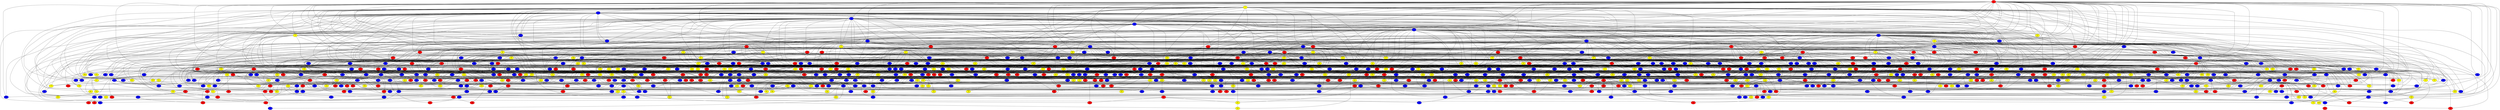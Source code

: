 graph {
0 [style = filled fillcolor = red];
1 [style = filled fillcolor = yellow];
2 [style = filled fillcolor = blue];
3 [style = filled fillcolor = blue];
4 [style = filled fillcolor = blue];
5 [style = filled fillcolor = blue];
6 [style = filled fillcolor = blue];
7 [style = filled fillcolor = blue];
8 [style = filled fillcolor = yellow];
9 [style = filled fillcolor = yellow];
10 [style = filled fillcolor = blue];
11 [style = filled fillcolor = yellow];
12 [style = filled fillcolor = blue];
13 [style = filled fillcolor = red];
14 [style = filled fillcolor = blue];
15 [style = filled fillcolor = red];
16 [style = filled fillcolor = blue];
17 [style = filled fillcolor = red];
18 [style = filled fillcolor = yellow];
19 [style = filled fillcolor = blue];
20 [style = filled fillcolor = blue];
21 [style = filled fillcolor = yellow];
22 [style = filled fillcolor = red];
23 [style = filled fillcolor = yellow];
24 [style = filled fillcolor = yellow];
25 [style = filled fillcolor = blue];
26 [style = filled fillcolor = red];
27 [style = filled fillcolor = red];
28 [style = filled fillcolor = blue];
29 [style = filled fillcolor = red];
30 [style = filled fillcolor = blue];
31 [style = filled fillcolor = yellow];
32 [style = filled fillcolor = red];
33 [style = filled fillcolor = red];
34 [style = filled fillcolor = yellow];
35 [style = filled fillcolor = blue];
36 [style = filled fillcolor = blue];
37 [style = filled fillcolor = yellow];
38 [style = filled fillcolor = blue];
39 [style = filled fillcolor = red];
40 [style = filled fillcolor = red];
41 [style = filled fillcolor = yellow];
42 [style = filled fillcolor = blue];
43 [style = filled fillcolor = yellow];
44 [style = filled fillcolor = blue];
45 [style = filled fillcolor = red];
46 [style = filled fillcolor = blue];
47 [style = filled fillcolor = blue];
48 [style = filled fillcolor = yellow];
49 [style = filled fillcolor = yellow];
50 [style = filled fillcolor = yellow];
51 [style = filled fillcolor = blue];
52 [style = filled fillcolor = blue];
53 [style = filled fillcolor = red];
54 [style = filled fillcolor = blue];
55 [style = filled fillcolor = red];
56 [style = filled fillcolor = blue];
57 [style = filled fillcolor = red];
58 [style = filled fillcolor = yellow];
59 [style = filled fillcolor = yellow];
60 [style = filled fillcolor = blue];
61 [style = filled fillcolor = yellow];
62 [style = filled fillcolor = red];
63 [style = filled fillcolor = red];
64 [style = filled fillcolor = blue];
65 [style = filled fillcolor = yellow];
66 [style = filled fillcolor = blue];
67 [style = filled fillcolor = red];
68 [style = filled fillcolor = red];
69 [style = filled fillcolor = red];
70 [style = filled fillcolor = yellow];
71 [style = filled fillcolor = yellow];
72 [style = filled fillcolor = red];
73 [style = filled fillcolor = blue];
74 [style = filled fillcolor = red];
75 [style = filled fillcolor = yellow];
76 [style = filled fillcolor = yellow];
77 [style = filled fillcolor = red];
78 [style = filled fillcolor = yellow];
79 [style = filled fillcolor = red];
80 [style = filled fillcolor = red];
81 [style = filled fillcolor = blue];
82 [style = filled fillcolor = red];
83 [style = filled fillcolor = blue];
84 [style = filled fillcolor = blue];
85 [style = filled fillcolor = yellow];
86 [style = filled fillcolor = blue];
87 [style = filled fillcolor = blue];
88 [style = filled fillcolor = red];
89 [style = filled fillcolor = yellow];
90 [style = filled fillcolor = blue];
91 [style = filled fillcolor = yellow];
92 [style = filled fillcolor = blue];
93 [style = filled fillcolor = blue];
94 [style = filled fillcolor = red];
95 [style = filled fillcolor = blue];
96 [style = filled fillcolor = blue];
97 [style = filled fillcolor = blue];
98 [style = filled fillcolor = blue];
99 [style = filled fillcolor = blue];
100 [style = filled fillcolor = blue];
101 [style = filled fillcolor = blue];
102 [style = filled fillcolor = blue];
103 [style = filled fillcolor = blue];
104 [style = filled fillcolor = blue];
105 [style = filled fillcolor = red];
106 [style = filled fillcolor = red];
107 [style = filled fillcolor = blue];
108 [style = filled fillcolor = yellow];
109 [style = filled fillcolor = blue];
110 [style = filled fillcolor = red];
111 [style = filled fillcolor = yellow];
112 [style = filled fillcolor = yellow];
113 [style = filled fillcolor = red];
114 [style = filled fillcolor = blue];
115 [style = filled fillcolor = red];
116 [style = filled fillcolor = yellow];
117 [style = filled fillcolor = yellow];
118 [style = filled fillcolor = blue];
119 [style = filled fillcolor = blue];
120 [style = filled fillcolor = yellow];
121 [style = filled fillcolor = blue];
122 [style = filled fillcolor = yellow];
123 [style = filled fillcolor = blue];
124 [style = filled fillcolor = blue];
125 [style = filled fillcolor = blue];
126 [style = filled fillcolor = red];
127 [style = filled fillcolor = red];
128 [style = filled fillcolor = yellow];
129 [style = filled fillcolor = blue];
130 [style = filled fillcolor = yellow];
131 [style = filled fillcolor = red];
132 [style = filled fillcolor = red];
133 [style = filled fillcolor = red];
134 [style = filled fillcolor = yellow];
135 [style = filled fillcolor = yellow];
136 [style = filled fillcolor = red];
137 [style = filled fillcolor = blue];
138 [style = filled fillcolor = blue];
139 [style = filled fillcolor = red];
140 [style = filled fillcolor = yellow];
141 [style = filled fillcolor = blue];
142 [style = filled fillcolor = yellow];
143 [style = filled fillcolor = blue];
144 [style = filled fillcolor = blue];
145 [style = filled fillcolor = blue];
146 [style = filled fillcolor = blue];
147 [style = filled fillcolor = blue];
148 [style = filled fillcolor = blue];
149 [style = filled fillcolor = blue];
150 [style = filled fillcolor = red];
151 [style = filled fillcolor = yellow];
152 [style = filled fillcolor = yellow];
153 [style = filled fillcolor = red];
154 [style = filled fillcolor = red];
155 [style = filled fillcolor = yellow];
156 [style = filled fillcolor = blue];
157 [style = filled fillcolor = red];
158 [style = filled fillcolor = blue];
159 [style = filled fillcolor = blue];
160 [style = filled fillcolor = blue];
161 [style = filled fillcolor = red];
162 [style = filled fillcolor = blue];
163 [style = filled fillcolor = red];
164 [style = filled fillcolor = yellow];
165 [style = filled fillcolor = blue];
166 [style = filled fillcolor = red];
167 [style = filled fillcolor = blue];
168 [style = filled fillcolor = red];
169 [style = filled fillcolor = blue];
170 [style = filled fillcolor = red];
171 [style = filled fillcolor = blue];
172 [style = filled fillcolor = red];
173 [style = filled fillcolor = blue];
174 [style = filled fillcolor = yellow];
175 [style = filled fillcolor = red];
176 [style = filled fillcolor = blue];
177 [style = filled fillcolor = red];
178 [style = filled fillcolor = yellow];
179 [style = filled fillcolor = blue];
180 [style = filled fillcolor = yellow];
181 [style = filled fillcolor = blue];
182 [style = filled fillcolor = blue];
183 [style = filled fillcolor = blue];
184 [style = filled fillcolor = blue];
185 [style = filled fillcolor = yellow];
186 [style = filled fillcolor = blue];
187 [style = filled fillcolor = yellow];
188 [style = filled fillcolor = blue];
189 [style = filled fillcolor = yellow];
190 [style = filled fillcolor = blue];
191 [style = filled fillcolor = blue];
192 [style = filled fillcolor = blue];
193 [style = filled fillcolor = blue];
194 [style = filled fillcolor = blue];
195 [style = filled fillcolor = blue];
196 [style = filled fillcolor = yellow];
197 [style = filled fillcolor = yellow];
198 [style = filled fillcolor = blue];
199 [style = filled fillcolor = blue];
200 [style = filled fillcolor = yellow];
201 [style = filled fillcolor = blue];
202 [style = filled fillcolor = blue];
203 [style = filled fillcolor = yellow];
204 [style = filled fillcolor = blue];
205 [style = filled fillcolor = blue];
206 [style = filled fillcolor = blue];
207 [style = filled fillcolor = blue];
208 [style = filled fillcolor = red];
209 [style = filled fillcolor = blue];
210 [style = filled fillcolor = blue];
211 [style = filled fillcolor = yellow];
212 [style = filled fillcolor = yellow];
213 [style = filled fillcolor = red];
214 [style = filled fillcolor = blue];
215 [style = filled fillcolor = yellow];
216 [style = filled fillcolor = blue];
217 [style = filled fillcolor = blue];
218 [style = filled fillcolor = red];
219 [style = filled fillcolor = blue];
220 [style = filled fillcolor = yellow];
221 [style = filled fillcolor = blue];
222 [style = filled fillcolor = yellow];
223 [style = filled fillcolor = red];
224 [style = filled fillcolor = yellow];
225 [style = filled fillcolor = yellow];
226 [style = filled fillcolor = yellow];
227 [style = filled fillcolor = yellow];
228 [style = filled fillcolor = blue];
229 [style = filled fillcolor = blue];
230 [style = filled fillcolor = blue];
231 [style = filled fillcolor = yellow];
232 [style = filled fillcolor = yellow];
233 [style = filled fillcolor = blue];
234 [style = filled fillcolor = blue];
235 [style = filled fillcolor = yellow];
236 [style = filled fillcolor = red];
237 [style = filled fillcolor = blue];
238 [style = filled fillcolor = blue];
239 [style = filled fillcolor = blue];
240 [style = filled fillcolor = blue];
241 [style = filled fillcolor = yellow];
242 [style = filled fillcolor = yellow];
243 [style = filled fillcolor = blue];
244 [style = filled fillcolor = yellow];
245 [style = filled fillcolor = red];
246 [style = filled fillcolor = red];
247 [style = filled fillcolor = yellow];
248 [style = filled fillcolor = yellow];
249 [style = filled fillcolor = blue];
250 [style = filled fillcolor = red];
251 [style = filled fillcolor = yellow];
252 [style = filled fillcolor = blue];
253 [style = filled fillcolor = blue];
254 [style = filled fillcolor = red];
255 [style = filled fillcolor = red];
256 [style = filled fillcolor = yellow];
257 [style = filled fillcolor = yellow];
258 [style = filled fillcolor = red];
259 [style = filled fillcolor = red];
260 [style = filled fillcolor = blue];
261 [style = filled fillcolor = yellow];
262 [style = filled fillcolor = blue];
263 [style = filled fillcolor = yellow];
264 [style = filled fillcolor = yellow];
265 [style = filled fillcolor = blue];
266 [style = filled fillcolor = blue];
267 [style = filled fillcolor = blue];
268 [style = filled fillcolor = blue];
269 [style = filled fillcolor = red];
270 [style = filled fillcolor = blue];
271 [style = filled fillcolor = red];
272 [style = filled fillcolor = blue];
273 [style = filled fillcolor = blue];
274 [style = filled fillcolor = red];
275 [style = filled fillcolor = blue];
276 [style = filled fillcolor = blue];
277 [style = filled fillcolor = yellow];
278 [style = filled fillcolor = blue];
279 [style = filled fillcolor = red];
280 [style = filled fillcolor = blue];
281 [style = filled fillcolor = yellow];
282 [style = filled fillcolor = blue];
283 [style = filled fillcolor = blue];
284 [style = filled fillcolor = blue];
285 [style = filled fillcolor = yellow];
286 [style = filled fillcolor = yellow];
287 [style = filled fillcolor = blue];
288 [style = filled fillcolor = yellow];
289 [style = filled fillcolor = blue];
290 [style = filled fillcolor = blue];
291 [style = filled fillcolor = red];
292 [style = filled fillcolor = blue];
293 [style = filled fillcolor = blue];
294 [style = filled fillcolor = blue];
295 [style = filled fillcolor = blue];
296 [style = filled fillcolor = blue];
297 [style = filled fillcolor = blue];
298 [style = filled fillcolor = red];
299 [style = filled fillcolor = yellow];
300 [style = filled fillcolor = blue];
301 [style = filled fillcolor = yellow];
302 [style = filled fillcolor = blue];
303 [style = filled fillcolor = red];
304 [style = filled fillcolor = red];
305 [style = filled fillcolor = blue];
306 [style = filled fillcolor = yellow];
307 [style = filled fillcolor = red];
308 [style = filled fillcolor = red];
309 [style = filled fillcolor = red];
310 [style = filled fillcolor = blue];
311 [style = filled fillcolor = blue];
312 [style = filled fillcolor = blue];
313 [style = filled fillcolor = red];
314 [style = filled fillcolor = blue];
315 [style = filled fillcolor = red];
316 [style = filled fillcolor = blue];
317 [style = filled fillcolor = blue];
318 [style = filled fillcolor = red];
319 [style = filled fillcolor = yellow];
320 [style = filled fillcolor = blue];
321 [style = filled fillcolor = yellow];
322 [style = filled fillcolor = yellow];
323 [style = filled fillcolor = blue];
324 [style = filled fillcolor = yellow];
325 [style = filled fillcolor = blue];
326 [style = filled fillcolor = blue];
327 [style = filled fillcolor = blue];
328 [style = filled fillcolor = red];
329 [style = filled fillcolor = blue];
330 [style = filled fillcolor = blue];
331 [style = filled fillcolor = blue];
332 [style = filled fillcolor = yellow];
333 [style = filled fillcolor = red];
334 [style = filled fillcolor = blue];
335 [style = filled fillcolor = yellow];
336 [style = filled fillcolor = blue];
337 [style = filled fillcolor = blue];
338 [style = filled fillcolor = red];
339 [style = filled fillcolor = yellow];
340 [style = filled fillcolor = red];
341 [style = filled fillcolor = yellow];
342 [style = filled fillcolor = blue];
343 [style = filled fillcolor = red];
344 [style = filled fillcolor = yellow];
345 [style = filled fillcolor = blue];
346 [style = filled fillcolor = yellow];
347 [style = filled fillcolor = red];
348 [style = filled fillcolor = red];
349 [style = filled fillcolor = blue];
350 [style = filled fillcolor = yellow];
351 [style = filled fillcolor = red];
352 [style = filled fillcolor = blue];
353 [style = filled fillcolor = yellow];
354 [style = filled fillcolor = red];
355 [style = filled fillcolor = blue];
356 [style = filled fillcolor = red];
357 [style = filled fillcolor = blue];
358 [style = filled fillcolor = yellow];
359 [style = filled fillcolor = red];
360 [style = filled fillcolor = red];
361 [style = filled fillcolor = yellow];
362 [style = filled fillcolor = blue];
363 [style = filled fillcolor = yellow];
364 [style = filled fillcolor = red];
365 [style = filled fillcolor = blue];
366 [style = filled fillcolor = blue];
367 [style = filled fillcolor = yellow];
368 [style = filled fillcolor = blue];
369 [style = filled fillcolor = red];
370 [style = filled fillcolor = yellow];
371 [style = filled fillcolor = blue];
372 [style = filled fillcolor = red];
373 [style = filled fillcolor = blue];
374 [style = filled fillcolor = blue];
375 [style = filled fillcolor = yellow];
376 [style = filled fillcolor = red];
377 [style = filled fillcolor = blue];
378 [style = filled fillcolor = blue];
379 [style = filled fillcolor = blue];
380 [style = filled fillcolor = blue];
381 [style = filled fillcolor = yellow];
382 [style = filled fillcolor = blue];
383 [style = filled fillcolor = yellow];
384 [style = filled fillcolor = blue];
385 [style = filled fillcolor = yellow];
386 [style = filled fillcolor = blue];
387 [style = filled fillcolor = blue];
388 [style = filled fillcolor = red];
389 [style = filled fillcolor = yellow];
390 [style = filled fillcolor = blue];
391 [style = filled fillcolor = red];
392 [style = filled fillcolor = yellow];
393 [style = filled fillcolor = red];
394 [style = filled fillcolor = red];
395 [style = filled fillcolor = yellow];
396 [style = filled fillcolor = red];
397 [style = filled fillcolor = blue];
398 [style = filled fillcolor = red];
399 [style = filled fillcolor = yellow];
400 [style = filled fillcolor = blue];
401 [style = filled fillcolor = red];
402 [style = filled fillcolor = red];
403 [style = filled fillcolor = red];
404 [style = filled fillcolor = yellow];
405 [style = filled fillcolor = yellow];
406 [style = filled fillcolor = red];
407 [style = filled fillcolor = blue];
408 [style = filled fillcolor = blue];
409 [style = filled fillcolor = blue];
410 [style = filled fillcolor = blue];
411 [style = filled fillcolor = yellow];
412 [style = filled fillcolor = red];
413 [style = filled fillcolor = yellow];
414 [style = filled fillcolor = yellow];
415 [style = filled fillcolor = blue];
416 [style = filled fillcolor = blue];
417 [style = filled fillcolor = red];
418 [style = filled fillcolor = red];
419 [style = filled fillcolor = blue];
420 [style = filled fillcolor = yellow];
421 [style = filled fillcolor = red];
422 [style = filled fillcolor = red];
423 [style = filled fillcolor = yellow];
424 [style = filled fillcolor = red];
425 [style = filled fillcolor = blue];
426 [style = filled fillcolor = blue];
427 [style = filled fillcolor = red];
428 [style = filled fillcolor = blue];
429 [style = filled fillcolor = yellow];
430 [style = filled fillcolor = blue];
431 [style = filled fillcolor = red];
432 [style = filled fillcolor = blue];
433 [style = filled fillcolor = yellow];
434 [style = filled fillcolor = red];
435 [style = filled fillcolor = blue];
436 [style = filled fillcolor = red];
437 [style = filled fillcolor = red];
438 [style = filled fillcolor = blue];
439 [style = filled fillcolor = yellow];
440 [style = filled fillcolor = blue];
441 [style = filled fillcolor = blue];
442 [style = filled fillcolor = red];
443 [style = filled fillcolor = blue];
444 [style = filled fillcolor = yellow];
445 [style = filled fillcolor = blue];
446 [style = filled fillcolor = blue];
447 [style = filled fillcolor = yellow];
448 [style = filled fillcolor = blue];
449 [style = filled fillcolor = blue];
450 [style = filled fillcolor = blue];
451 [style = filled fillcolor = blue];
452 [style = filled fillcolor = blue];
453 [style = filled fillcolor = yellow];
454 [style = filled fillcolor = yellow];
455 [style = filled fillcolor = blue];
456 [style = filled fillcolor = blue];
457 [style = filled fillcolor = blue];
458 [style = filled fillcolor = red];
459 [style = filled fillcolor = blue];
460 [style = filled fillcolor = blue];
461 [style = filled fillcolor = yellow];
462 [style = filled fillcolor = blue];
463 [style = filled fillcolor = blue];
464 [style = filled fillcolor = yellow];
465 [style = filled fillcolor = red];
466 [style = filled fillcolor = blue];
467 [style = filled fillcolor = yellow];
468 [style = filled fillcolor = red];
469 [style = filled fillcolor = blue];
470 [style = filled fillcolor = yellow];
471 [style = filled fillcolor = blue];
472 [style = filled fillcolor = blue];
473 [style = filled fillcolor = blue];
474 [style = filled fillcolor = red];
475 [style = filled fillcolor = blue];
476 [style = filled fillcolor = red];
477 [style = filled fillcolor = yellow];
478 [style = filled fillcolor = blue];
479 [style = filled fillcolor = blue];
480 [style = filled fillcolor = yellow];
481 [style = filled fillcolor = blue];
482 [style = filled fillcolor = red];
483 [style = filled fillcolor = yellow];
484 [style = filled fillcolor = yellow];
485 [style = filled fillcolor = yellow];
486 [style = filled fillcolor = yellow];
487 [style = filled fillcolor = yellow];
488 [style = filled fillcolor = blue];
489 [style = filled fillcolor = red];
490 [style = filled fillcolor = blue];
491 [style = filled fillcolor = yellow];
492 [style = filled fillcolor = red];
493 [style = filled fillcolor = blue];
494 [style = filled fillcolor = red];
495 [style = filled fillcolor = yellow];
496 [style = filled fillcolor = yellow];
497 [style = filled fillcolor = red];
498 [style = filled fillcolor = red];
499 [style = filled fillcolor = blue];
500 [style = filled fillcolor = red];
501 [style = filled fillcolor = yellow];
502 [style = filled fillcolor = yellow];
503 [style = filled fillcolor = red];
504 [style = filled fillcolor = yellow];
505 [style = filled fillcolor = yellow];
506 [style = filled fillcolor = red];
507 [style = filled fillcolor = red];
508 [style = filled fillcolor = red];
509 [style = filled fillcolor = blue];
510 [style = filled fillcolor = red];
511 [style = filled fillcolor = blue];
512 [style = filled fillcolor = blue];
513 [style = filled fillcolor = blue];
514 [style = filled fillcolor = blue];
515 [style = filled fillcolor = yellow];
516 [style = filled fillcolor = red];
517 [style = filled fillcolor = yellow];
518 [style = filled fillcolor = yellow];
519 [style = filled fillcolor = yellow];
520 [style = filled fillcolor = red];
521 [style = filled fillcolor = blue];
522 [style = filled fillcolor = yellow];
523 [style = filled fillcolor = red];
524 [style = filled fillcolor = blue];
525 [style = filled fillcolor = yellow];
526 [style = filled fillcolor = yellow];
527 [style = filled fillcolor = red];
528 [style = filled fillcolor = blue];
529 [style = filled fillcolor = yellow];
530 [style = filled fillcolor = red];
531 [style = filled fillcolor = red];
532 [style = filled fillcolor = blue];
533 [style = filled fillcolor = red];
534 [style = filled fillcolor = blue];
535 [style = filled fillcolor = blue];
536 [style = filled fillcolor = yellow];
537 [style = filled fillcolor = yellow];
538 [style = filled fillcolor = blue];
539 [style = filled fillcolor = red];
540 [style = filled fillcolor = red];
541 [style = filled fillcolor = blue];
542 [style = filled fillcolor = blue];
543 [style = filled fillcolor = yellow];
544 [style = filled fillcolor = blue];
545 [style = filled fillcolor = blue];
546 [style = filled fillcolor = blue];
547 [style = filled fillcolor = blue];
548 [style = filled fillcolor = blue];
549 [style = filled fillcolor = blue];
550 [style = filled fillcolor = red];
551 [style = filled fillcolor = blue];
552 [style = filled fillcolor = blue];
553 [style = filled fillcolor = blue];
554 [style = filled fillcolor = yellow];
555 [style = filled fillcolor = red];
556 [style = filled fillcolor = blue];
557 [style = filled fillcolor = blue];
558 [style = filled fillcolor = red];
559 [style = filled fillcolor = blue];
560 [style = filled fillcolor = red];
561 [style = filled fillcolor = blue];
562 [style = filled fillcolor = blue];
563 [style = filled fillcolor = yellow];
564 [style = filled fillcolor = yellow];
565 [style = filled fillcolor = red];
566 [style = filled fillcolor = red];
567 [style = filled fillcolor = red];
568 [style = filled fillcolor = blue];
569 [style = filled fillcolor = blue];
570 [style = filled fillcolor = red];
571 [style = filled fillcolor = yellow];
572 [style = filled fillcolor = red];
573 [style = filled fillcolor = red];
574 [style = filled fillcolor = yellow];
575 [style = filled fillcolor = yellow];
576 [style = filled fillcolor = yellow];
577 [style = filled fillcolor = yellow];
578 [style = filled fillcolor = blue];
579 [style = filled fillcolor = yellow];
580 [style = filled fillcolor = blue];
581 [style = filled fillcolor = yellow];
582 [style = filled fillcolor = blue];
583 [style = filled fillcolor = red];
584 [style = filled fillcolor = red];
585 [style = filled fillcolor = yellow];
586 [style = filled fillcolor = blue];
587 [style = filled fillcolor = yellow];
588 [style = filled fillcolor = yellow];
589 [style = filled fillcolor = blue];
590 [style = filled fillcolor = yellow];
591 [style = filled fillcolor = blue];
592 [style = filled fillcolor = blue];
593 [style = filled fillcolor = blue];
594 [style = filled fillcolor = blue];
595 [style = filled fillcolor = yellow];
596 [style = filled fillcolor = blue];
597 [style = filled fillcolor = red];
598 [style = filled fillcolor = red];
599 [style = filled fillcolor = blue];
600 [style = filled fillcolor = red];
601 [style = filled fillcolor = red];
602 [style = filled fillcolor = blue];
603 [style = filled fillcolor = yellow];
604 [style = filled fillcolor = yellow];
605 [style = filled fillcolor = blue];
606 [style = filled fillcolor = blue];
607 [style = filled fillcolor = blue];
608 [style = filled fillcolor = yellow];
609 [style = filled fillcolor = red];
610 [style = filled fillcolor = red];
611 [style = filled fillcolor = yellow];
612 [style = filled fillcolor = blue];
613 [style = filled fillcolor = blue];
614 [style = filled fillcolor = yellow];
615 [style = filled fillcolor = blue];
616 [style = filled fillcolor = yellow];
617 [style = filled fillcolor = red];
618 [style = filled fillcolor = blue];
619 [style = filled fillcolor = red];
620 [style = filled fillcolor = yellow];
621 [style = filled fillcolor = yellow];
622 [style = filled fillcolor = red];
623 [style = filled fillcolor = red];
624 [style = filled fillcolor = yellow];
625 [style = filled fillcolor = yellow];
626 [style = filled fillcolor = blue];
627 [style = filled fillcolor = red];
628 [style = filled fillcolor = red];
629 [style = filled fillcolor = blue];
630 [style = filled fillcolor = blue];
631 [style = filled fillcolor = blue];
632 [style = filled fillcolor = yellow];
633 [style = filled fillcolor = blue];
634 [style = filled fillcolor = blue];
635 [style = filled fillcolor = blue];
636 [style = filled fillcolor = blue];
637 [style = filled fillcolor = blue];
638 [style = filled fillcolor = blue];
639 [style = filled fillcolor = blue];
640 [style = filled fillcolor = yellow];
641 [style = filled fillcolor = blue];
642 [style = filled fillcolor = yellow];
643 [style = filled fillcolor = red];
644 [style = filled fillcolor = blue];
645 [style = filled fillcolor = blue];
646 [style = filled fillcolor = red];
647 [style = filled fillcolor = red];
648 [style = filled fillcolor = blue];
649 [style = filled fillcolor = red];
650 [style = filled fillcolor = red];
651 [style = filled fillcolor = blue];
652 [style = filled fillcolor = red];
653 [style = filled fillcolor = blue];
654 [style = filled fillcolor = blue];
655 [style = filled fillcolor = blue];
656 [style = filled fillcolor = red];
657 [style = filled fillcolor = yellow];
658 [style = filled fillcolor = red];
659 [style = filled fillcolor = blue];
660 [style = filled fillcolor = yellow];
661 [style = filled fillcolor = yellow];
662 [style = filled fillcolor = blue];
663 [style = filled fillcolor = blue];
664 [style = filled fillcolor = red];
665 [style = filled fillcolor = blue];
666 [style = filled fillcolor = blue];
667 [style = filled fillcolor = red];
668 [style = filled fillcolor = red];
669 [style = filled fillcolor = yellow];
670 [style = filled fillcolor = red];
671 [style = filled fillcolor = red];
672 [style = filled fillcolor = blue];
673 [style = filled fillcolor = blue];
674 [style = filled fillcolor = yellow];
675 [style = filled fillcolor = blue];
676 [style = filled fillcolor = blue];
677 [style = filled fillcolor = blue];
678 [style = filled fillcolor = blue];
679 [style = filled fillcolor = blue];
680 [style = filled fillcolor = yellow];
681 [style = filled fillcolor = yellow];
682 [style = filled fillcolor = red];
683 [style = filled fillcolor = blue];
684 [style = filled fillcolor = yellow];
685 [style = filled fillcolor = yellow];
686 [style = filled fillcolor = blue];
687 [style = filled fillcolor = yellow];
688 [style = filled fillcolor = blue];
689 [style = filled fillcolor = blue];
690 [style = filled fillcolor = yellow];
691 [style = filled fillcolor = red];
692 [style = filled fillcolor = blue];
693 [style = filled fillcolor = yellow];
694 [style = filled fillcolor = yellow];
695 [style = filled fillcolor = blue];
696 [style = filled fillcolor = blue];
697 [style = filled fillcolor = yellow];
698 [style = filled fillcolor = blue];
699 [style = filled fillcolor = blue];
700 [style = filled fillcolor = red];
701 [style = filled fillcolor = blue];
702 [style = filled fillcolor = yellow];
703 [style = filled fillcolor = blue];
704 [style = filled fillcolor = red];
705 [style = filled fillcolor = red];
706 [style = filled fillcolor = blue];
707 [style = filled fillcolor = yellow];
708 [style = filled fillcolor = red];
709 [style = filled fillcolor = red];
710 [style = filled fillcolor = yellow];
711 [style = filled fillcolor = red];
712 [style = filled fillcolor = blue];
713 [style = filled fillcolor = blue];
714 [style = filled fillcolor = red];
715 [style = filled fillcolor = yellow];
716 [style = filled fillcolor = blue];
717 [style = filled fillcolor = blue];
718 [style = filled fillcolor = red];
719 [style = filled fillcolor = blue];
720 [style = filled fillcolor = yellow];
721 [style = filled fillcolor = yellow];
722 [style = filled fillcolor = blue];
723 [style = filled fillcolor = red];
724 [style = filled fillcolor = red];
725 [style = filled fillcolor = red];
726 [style = filled fillcolor = blue];
727 [style = filled fillcolor = yellow];
728 [style = filled fillcolor = yellow];
729 [style = filled fillcolor = yellow];
730 [style = filled fillcolor = blue];
731 [style = filled fillcolor = blue];
732 [style = filled fillcolor = blue];
733 [style = filled fillcolor = yellow];
734 [style = filled fillcolor = red];
735 [style = filled fillcolor = yellow];
736 [style = filled fillcolor = blue];
737 [style = filled fillcolor = yellow];
738 [style = filled fillcolor = blue];
739 [style = filled fillcolor = red];
740 [style = filled fillcolor = blue];
741 [style = filled fillcolor = yellow];
742 [style = filled fillcolor = blue];
743 [style = filled fillcolor = blue];
744 [style = filled fillcolor = red];
745 [style = filled fillcolor = red];
746 [style = filled fillcolor = blue];
747 [style = filled fillcolor = red];
748 [style = filled fillcolor = yellow];
749 [style = filled fillcolor = blue];
750 [style = filled fillcolor = blue];
751 [style = filled fillcolor = yellow];
752 [style = filled fillcolor = blue];
753 [style = filled fillcolor = red];
754 [style = filled fillcolor = yellow];
755 [style = filled fillcolor = red];
756 [style = filled fillcolor = blue];
757 [style = filled fillcolor = blue];
758 [style = filled fillcolor = blue];
759 [style = filled fillcolor = red];
760 [style = filled fillcolor = red];
761 [style = filled fillcolor = blue];
762 [style = filled fillcolor = blue];
763 [style = filled fillcolor = blue];
764 [style = filled fillcolor = blue];
765 [style = filled fillcolor = yellow];
766 [style = filled fillcolor = blue];
767 [style = filled fillcolor = blue];
768 [style = filled fillcolor = blue];
769 [style = filled fillcolor = yellow];
770 [style = filled fillcolor = red];
771 [style = filled fillcolor = yellow];
772 [style = filled fillcolor = yellow];
773 [style = filled fillcolor = blue];
774 [style = filled fillcolor = yellow];
775 [style = filled fillcolor = yellow];
776 [style = filled fillcolor = blue];
777 [style = filled fillcolor = blue];
778 [style = filled fillcolor = blue];
779 [style = filled fillcolor = yellow];
780 [style = filled fillcolor = blue];
781 [style = filled fillcolor = red];
782 [style = filled fillcolor = yellow];
783 [style = filled fillcolor = blue];
784 [style = filled fillcolor = red];
785 [style = filled fillcolor = red];
786 [style = filled fillcolor = red];
787 [style = filled fillcolor = blue];
788 [style = filled fillcolor = blue];
789 [style = filled fillcolor = red];
790 [style = filled fillcolor = blue];
791 [style = filled fillcolor = blue];
792 [style = filled fillcolor = blue];
793 [style = filled fillcolor = blue];
794 [style = filled fillcolor = blue];
795 [style = filled fillcolor = blue];
796 [style = filled fillcolor = blue];
797 [style = filled fillcolor = red];
798 [style = filled fillcolor = yellow];
799 [style = filled fillcolor = yellow];
800 [style = filled fillcolor = yellow];
801 [style = filled fillcolor = blue];
802 [style = filled fillcolor = blue];
803 [style = filled fillcolor = red];
804 [style = filled fillcolor = yellow];
805 [style = filled fillcolor = red];
806 [style = filled fillcolor = blue];
807 [style = filled fillcolor = blue];
808 [style = filled fillcolor = blue];
809 [style = filled fillcolor = blue];
810 [style = filled fillcolor = blue];
811 [style = filled fillcolor = yellow];
812 [style = filled fillcolor = blue];
813 [style = filled fillcolor = yellow];
814 [style = filled fillcolor = yellow];
815 [style = filled fillcolor = blue];
816 [style = filled fillcolor = blue];
817 [style = filled fillcolor = yellow];
818 [style = filled fillcolor = red];
819 [style = filled fillcolor = blue];
820 [style = filled fillcolor = red];
821 [style = filled fillcolor = yellow];
822 [style = filled fillcolor = blue];
823 [style = filled fillcolor = red];
824 [style = filled fillcolor = blue];
825 [style = filled fillcolor = yellow];
826 [style = filled fillcolor = red];
827 [style = filled fillcolor = red];
828 [style = filled fillcolor = red];
829 [style = filled fillcolor = red];
830 [style = filled fillcolor = blue];
831 [style = filled fillcolor = blue];
832 [style = filled fillcolor = blue];
833 [style = filled fillcolor = red];
834 [style = filled fillcolor = red];
835 [style = filled fillcolor = blue];
836 [style = filled fillcolor = red];
837 [style = filled fillcolor = red];
838 [style = filled fillcolor = blue];
839 [style = filled fillcolor = yellow];
840 [style = filled fillcolor = red];
841 [style = filled fillcolor = blue];
842 [style = filled fillcolor = red];
843 [style = filled fillcolor = red];
844 [style = filled fillcolor = red];
845 [style = filled fillcolor = yellow];
846 [style = filled fillcolor = blue];
847 [style = filled fillcolor = red];
848 [style = filled fillcolor = blue];
849 [style = filled fillcolor = blue];
850 [style = filled fillcolor = red];
851 [style = filled fillcolor = blue];
852 [style = filled fillcolor = blue];
853 [style = filled fillcolor = blue];
854 [style = filled fillcolor = red];
855 [style = filled fillcolor = blue];
856 [style = filled fillcolor = blue];
0 -- 7;
0 -- 9;
0 -- 12;
0 -- 13;
0 -- 16;
0 -- 21;
0 -- 28;
0 -- 29;
0 -- 31;
0 -- 33;
0 -- 40;
0 -- 56;
0 -- 58;
0 -- 61;
0 -- 74;
0 -- 80;
0 -- 86;
0 -- 89;
0 -- 92;
0 -- 100;
0 -- 110;
0 -- 113;
0 -- 115;
0 -- 120;
0 -- 122;
0 -- 126;
0 -- 144;
0 -- 150;
0 -- 153;
0 -- 155;
0 -- 167;
0 -- 173;
0 -- 191;
0 -- 216;
0 -- 4;
0 -- 3;
0 -- 2;
0 -- 1;
0 -- 222;
0 -- 238;
0 -- 268;
0 -- 341;
0 -- 378;
0 -- 405;
0 -- 410;
0 -- 443;
0 -- 444;
0 -- 476;
0 -- 478;
0 -- 514;
0 -- 540;
0 -- 582;
0 -- 590;
0 -- 591;
0 -- 593;
0 -- 620;
0 -- 629;
0 -- 636;
0 -- 685;
0 -- 703;
0 -- 758;
0 -- 846;
1 -- 2;
1 -- 3;
1 -- 4;
1 -- 5;
1 -- 6;
1 -- 7;
1 -- 8;
1 -- 10;
1 -- 11;
1 -- 12;
1 -- 20;
1 -- 25;
1 -- 27;
1 -- 28;
1 -- 36;
1 -- 49;
1 -- 61;
1 -- 63;
1 -- 65;
1 -- 68;
1 -- 80;
1 -- 84;
1 -- 91;
1 -- 121;
1 -- 128;
1 -- 133;
1 -- 139;
1 -- 158;
1 -- 163;
1 -- 166;
1 -- 200;
1 -- 257;
1 -- 278;
1 -- 306;
1 -- 325;
1 -- 336;
1 -- 345;
1 -- 347;
1 -- 357;
1 -- 379;
1 -- 389;
1 -- 400;
1 -- 452;
1 -- 494;
1 -- 499;
1 -- 506;
1 -- 581;
1 -- 588;
1 -- 627;
1 -- 651;
1 -- 661;
1 -- 664;
1 -- 757;
1 -- 759;
1 -- 792;
1 -- 811;
2 -- 3;
2 -- 5;
2 -- 6;
2 -- 7;
2 -- 8;
2 -- 9;
2 -- 10;
2 -- 13;
2 -- 14;
2 -- 18;
2 -- 19;
2 -- 22;
2 -- 45;
2 -- 49;
2 -- 66;
2 -- 67;
2 -- 73;
2 -- 77;
2 -- 97;
2 -- 105;
2 -- 154;
2 -- 169;
2 -- 176;
2 -- 183;
2 -- 190;
2 -- 191;
2 -- 207;
2 -- 226;
2 -- 244;
2 -- 260;
2 -- 270;
2 -- 271;
2 -- 279;
2 -- 283;
2 -- 292;
2 -- 348;
2 -- 356;
2 -- 375;
2 -- 379;
2 -- 446;
2 -- 484;
2 -- 513;
2 -- 515;
2 -- 532;
2 -- 541;
2 -- 553;
2 -- 613;
2 -- 619;
2 -- 681;
2 -- 690;
2 -- 694;
2 -- 733;
2 -- 734;
2 -- 749;
2 -- 819;
2 -- 821;
2 -- 825;
3 -- 4;
3 -- 11;
3 -- 12;
3 -- 17;
3 -- 19;
3 -- 22;
3 -- 32;
3 -- 37;
3 -- 38;
3 -- 41;
3 -- 42;
3 -- 51;
3 -- 52;
3 -- 55;
3 -- 57;
3 -- 72;
3 -- 73;
3 -- 74;
3 -- 75;
3 -- 79;
3 -- 99;
3 -- 104;
3 -- 108;
3 -- 127;
3 -- 151;
3 -- 165;
3 -- 175;
3 -- 184;
3 -- 201;
3 -- 242;
3 -- 246;
3 -- 255;
3 -- 285;
3 -- 311;
3 -- 317;
3 -- 329;
3 -- 359;
3 -- 373;
3 -- 462;
3 -- 466;
3 -- 477;
3 -- 517;
3 -- 543;
3 -- 545;
3 -- 547;
3 -- 561;
3 -- 636;
3 -- 647;
3 -- 680;
3 -- 703;
3 -- 788;
3 -- 812;
4 -- 5;
4 -- 17;
4 -- 20;
4 -- 22;
4 -- 26;
4 -- 35;
4 -- 39;
4 -- 47;
4 -- 58;
4 -- 70;
4 -- 109;
4 -- 123;
4 -- 127;
4 -- 136;
4 -- 139;
4 -- 146;
4 -- 147;
4 -- 169;
4 -- 180;
4 -- 194;
4 -- 209;
4 -- 329;
4 -- 370;
4 -- 418;
4 -- 463;
4 -- 491;
4 -- 518;
4 -- 558;
4 -- 635;
4 -- 690;
4 -- 845;
5 -- 6;
5 -- 8;
5 -- 15;
5 -- 27;
5 -- 28;
5 -- 32;
5 -- 36;
5 -- 42;
5 -- 50;
5 -- 55;
5 -- 64;
5 -- 71;
5 -- 74;
5 -- 78;
5 -- 90;
5 -- 93;
5 -- 95;
5 -- 96;
5 -- 106;
5 -- 110;
5 -- 112;
5 -- 113;
5 -- 121;
5 -- 129;
5 -- 130;
5 -- 142;
5 -- 143;
5 -- 158;
5 -- 159;
5 -- 168;
5 -- 190;
5 -- 198;
5 -- 203;
5 -- 212;
5 -- 214;
5 -- 222;
5 -- 241;
5 -- 245;
5 -- 253;
5 -- 258;
5 -- 260;
5 -- 266;
5 -- 271;
5 -- 284;
5 -- 294;
5 -- 333;
5 -- 335;
5 -- 355;
5 -- 361;
5 -- 379;
5 -- 411;
5 -- 423;
5 -- 459;
5 -- 525;
5 -- 538;
5 -- 563;
5 -- 568;
5 -- 570;
5 -- 582;
5 -- 650;
5 -- 727;
5 -- 730;
5 -- 773;
5 -- 834;
6 -- 23;
6 -- 26;
6 -- 30;
6 -- 40;
6 -- 46;
6 -- 53;
6 -- 63;
6 -- 91;
6 -- 140;
6 -- 168;
6 -- 173;
6 -- 194;
6 -- 207;
6 -- 269;
6 -- 338;
6 -- 367;
6 -- 415;
6 -- 434;
6 -- 445;
6 -- 533;
6 -- 543;
6 -- 571;
6 -- 730;
6 -- 835;
7 -- 9;
7 -- 11;
7 -- 13;
7 -- 14;
7 -- 21;
7 -- 24;
7 -- 39;
7 -- 41;
7 -- 46;
7 -- 50;
7 -- 51;
7 -- 53;
7 -- 54;
7 -- 81;
7 -- 92;
7 -- 98;
7 -- 132;
7 -- 148;
7 -- 163;
7 -- 167;
7 -- 202;
7 -- 260;
7 -- 274;
7 -- 278;
7 -- 279;
7 -- 293;
7 -- 296;
7 -- 319;
7 -- 389;
7 -- 396;
7 -- 429;
7 -- 493;
7 -- 496;
7 -- 503;
7 -- 507;
7 -- 520;
7 -- 524;
7 -- 562;
7 -- 569;
7 -- 582;
7 -- 615;
7 -- 618;
7 -- 625;
7 -- 659;
7 -- 829;
7 -- 837;
8 -- 10;
8 -- 19;
8 -- 36;
8 -- 65;
8 -- 66;
8 -- 125;
8 -- 151;
8 -- 259;
8 -- 353;
8 -- 406;
8 -- 408;
8 -- 473;
8 -- 813;
9 -- 14;
9 -- 53;
9 -- 93;
9 -- 95;
9 -- 109;
9 -- 155;
9 -- 218;
9 -- 303;
9 -- 304;
9 -- 410;
9 -- 623;
9 -- 624;
9 -- 676;
9 -- 771;
9 -- 795;
10 -- 15;
10 -- 26;
10 -- 29;
10 -- 37;
10 -- 60;
10 -- 68;
10 -- 94;
10 -- 110;
10 -- 123;
10 -- 253;
10 -- 295;
10 -- 375;
10 -- 408;
10 -- 439;
10 -- 560;
10 -- 622;
10 -- 774;
10 -- 784;
10 -- 789;
10 -- 852;
11 -- 34;
11 -- 35;
11 -- 62;
11 -- 89;
11 -- 106;
11 -- 112;
11 -- 177;
11 -- 218;
11 -- 221;
11 -- 288;
11 -- 347;
11 -- 362;
11 -- 376;
11 -- 547;
11 -- 667;
11 -- 755;
11 -- 796;
11 -- 855;
12 -- 15;
12 -- 17;
12 -- 24;
12 -- 35;
12 -- 38;
12 -- 43;
12 -- 83;
12 -- 88;
12 -- 90;
12 -- 102;
12 -- 105;
12 -- 107;
12 -- 191;
12 -- 192;
12 -- 194;
12 -- 232;
12 -- 246;
12 -- 301;
12 -- 320;
12 -- 380;
12 -- 396;
12 -- 409;
12 -- 416;
12 -- 426;
12 -- 476;
12 -- 558;
12 -- 617;
12 -- 647;
12 -- 656;
12 -- 666;
12 -- 718;
12 -- 757;
12 -- 765;
12 -- 821;
13 -- 30;
13 -- 34;
13 -- 52;
13 -- 57;
13 -- 63;
13 -- 187;
13 -- 202;
13 -- 308;
13 -- 312;
13 -- 376;
13 -- 415;
13 -- 455;
13 -- 516;
13 -- 602;
13 -- 696;
14 -- 18;
14 -- 55;
14 -- 64;
14 -- 111;
14 -- 146;
14 -- 174;
14 -- 205;
14 -- 254;
14 -- 258;
14 -- 297;
14 -- 329;
14 -- 332;
14 -- 351;
14 -- 356;
14 -- 361;
14 -- 374;
14 -- 488;
14 -- 498;
14 -- 520;
14 -- 526;
14 -- 629;
14 -- 705;
14 -- 714;
14 -- 729;
14 -- 737;
14 -- 781;
15 -- 16;
15 -- 29;
15 -- 31;
15 -- 37;
15 -- 42;
15 -- 65;
15 -- 77;
15 -- 140;
15 -- 259;
15 -- 261;
15 -- 272;
15 -- 328;
15 -- 337;
15 -- 359;
15 -- 388;
15 -- 574;
15 -- 617;
15 -- 635;
15 -- 748;
16 -- 20;
16 -- 25;
16 -- 33;
16 -- 126;
16 -- 160;
16 -- 239;
16 -- 391;
16 -- 682;
17 -- 77;
17 -- 103;
17 -- 246;
17 -- 248;
17 -- 630;
17 -- 806;
18 -- 23;
18 -- 27;
18 -- 99;
18 -- 131;
18 -- 212;
18 -- 399;
18 -- 413;
18 -- 502;
18 -- 640;
18 -- 662;
18 -- 777;
19 -- 44;
19 -- 46;
19 -- 48;
19 -- 51;
19 -- 59;
19 -- 89;
19 -- 182;
19 -- 195;
19 -- 263;
19 -- 280;
19 -- 320;
19 -- 439;
19 -- 516;
19 -- 568;
19 -- 616;
19 -- 811;
19 -- 855;
20 -- 24;
20 -- 44;
20 -- 115;
20 -- 157;
20 -- 175;
20 -- 186;
20 -- 256;
20 -- 264;
20 -- 284;
20 -- 480;
20 -- 481;
20 -- 554;
20 -- 579;
20 -- 671;
20 -- 677;
20 -- 766;
20 -- 773;
20 -- 838;
20 -- 847;
21 -- 23;
21 -- 25;
21 -- 33;
21 -- 39;
21 -- 48;
21 -- 84;
21 -- 96;
21 -- 100;
21 -- 276;
21 -- 337;
21 -- 413;
21 -- 463;
21 -- 492;
21 -- 542;
21 -- 691;
21 -- 706;
21 -- 847;
22 -- 31;
22 -- 62;
22 -- 76;
22 -- 86;
22 -- 112;
22 -- 117;
22 -- 119;
22 -- 126;
22 -- 132;
22 -- 138;
22 -- 157;
22 -- 275;
22 -- 293;
22 -- 401;
22 -- 411;
22 -- 422;
22 -- 453;
22 -- 459;
22 -- 575;
22 -- 592;
22 -- 639;
22 -- 661;
22 -- 753;
22 -- 765;
22 -- 786;
22 -- 795;
22 -- 824;
22 -- 827;
23 -- 44;
23 -- 54;
23 -- 71;
23 -- 142;
23 -- 216;
23 -- 313;
23 -- 330;
23 -- 335;
23 -- 365;
23 -- 490;
23 -- 542;
23 -- 589;
23 -- 705;
24 -- 75;
25 -- 45;
25 -- 94;
25 -- 120;
25 -- 148;
25 -- 208;
25 -- 326;
25 -- 533;
25 -- 678;
25 -- 740;
26 -- 34;
26 -- 50;
26 -- 71;
26 -- 173;
26 -- 269;
26 -- 315;
26 -- 433;
26 -- 468;
26 -- 596;
26 -- 752;
27 -- 30;
27 -- 72;
27 -- 93;
27 -- 106;
27 -- 179;
27 -- 204;
27 -- 266;
27 -- 276;
27 -- 302;
27 -- 338;
27 -- 474;
27 -- 625;
27 -- 642;
27 -- 802;
28 -- 404;
28 -- 480;
28 -- 535;
28 -- 749;
29 -- 40;
29 -- 189;
29 -- 277;
29 -- 509;
30 -- 81;
30 -- 82;
30 -- 163;
30 -- 235;
30 -- 262;
30 -- 302;
30 -- 320;
30 -- 323;
30 -- 382;
30 -- 500;
30 -- 530;
30 -- 544;
30 -- 557;
30 -- 655;
30 -- 697;
30 -- 762;
30 -- 769;
30 -- 814;
31 -- 38;
31 -- 41;
31 -- 47;
31 -- 254;
31 -- 267;
31 -- 500;
31 -- 587;
31 -- 675;
32 -- 83;
32 -- 91;
32 -- 100;
32 -- 168;
32 -- 183;
32 -- 217;
32 -- 239;
32 -- 270;
33 -- 47;
33 -- 158;
33 -- 384;
33 -- 471;
33 -- 715;
34 -- 48;
34 -- 60;
34 -- 73;
34 -- 80;
34 -- 111;
34 -- 160;
34 -- 220;
34 -- 291;
34 -- 297;
34 -- 391;
35 -- 54;
35 -- 76;
35 -- 289;
35 -- 315;
35 -- 588;
35 -- 799;
35 -- 837;
36 -- 45;
36 -- 69;
36 -- 72;
36 -- 79;
36 -- 111;
36 -- 118;
36 -- 196;
36 -- 228;
36 -- 252;
36 -- 280;
36 -- 386;
36 -- 423;
36 -- 483;
36 -- 615;
36 -- 698;
36 -- 705;
36 -- 799;
37 -- 70;
37 -- 84;
37 -- 101;
37 -- 116;
37 -- 119;
37 -- 128;
37 -- 136;
37 -- 138;
37 -- 144;
37 -- 154;
37 -- 262;
37 -- 282;
37 -- 319;
37 -- 331;
37 -- 334;
37 -- 458;
37 -- 529;
37 -- 601;
37 -- 741;
37 -- 748;
37 -- 766;
37 -- 809;
38 -- 43;
38 -- 121;
38 -- 125;
38 -- 139;
38 -- 178;
38 -- 469;
38 -- 486;
38 -- 563;
38 -- 621;
39 -- 149;
39 -- 666;
39 -- 771;
40 -- 52;
40 -- 58;
40 -- 134;
40 -- 135;
40 -- 142;
40 -- 159;
40 -- 176;
40 -- 224;
40 -- 376;
40 -- 398;
40 -- 428;
40 -- 461;
40 -- 507;
40 -- 535;
40 -- 550;
40 -- 602;
41 -- 164;
41 -- 195;
41 -- 255;
41 -- 419;
41 -- 454;
41 -- 768;
42 -- 82;
42 -- 240;
42 -- 299;
42 -- 425;
42 -- 803;
43 -- 217;
43 -- 800;
43 -- 836;
44 -- 87;
44 -- 97;
44 -- 105;
44 -- 215;
44 -- 232;
44 -- 240;
44 -- 278;
44 -- 286;
44 -- 324;
44 -- 770;
44 -- 818;
45 -- 67;
45 -- 118;
45 -- 159;
45 -- 238;
45 -- 281;
45 -- 349;
45 -- 352;
45 -- 639;
46 -- 59;
46 -- 69;
46 -- 119;
46 -- 129;
46 -- 247;
46 -- 417;
46 -- 467;
46 -- 495;
46 -- 798;
47 -- 178;
47 -- 198;
47 -- 251;
47 -- 359;
47 -- 425;
47 -- 438;
47 -- 763;
48 -- 56;
48 -- 64;
48 -- 131;
48 -- 214;
48 -- 237;
48 -- 334;
48 -- 360;
48 -- 433;
48 -- 445;
48 -- 475;
48 -- 569;
48 -- 598;
49 -- 60;
49 -- 143;
49 -- 162;
49 -- 182;
49 -- 305;
49 -- 407;
49 -- 421;
49 -- 601;
50 -- 204;
50 -- 207;
50 -- 499;
52 -- 122;
52 -- 203;
52 -- 447;
52 -- 449;
52 -- 505;
52 -- 734;
52 -- 817;
52 -- 844;
53 -- 62;
53 -- 88;
53 -- 114;
53 -- 124;
53 -- 153;
53 -- 164;
53 -- 181;
53 -- 366;
53 -- 404;
53 -- 482;
53 -- 505;
53 -- 616;
53 -- 651;
53 -- 692;
53 -- 787;
53 -- 800;
54 -- 147;
54 -- 265;
54 -- 267;
54 -- 314;
54 -- 395;
54 -- 557;
55 -- 101;
55 -- 351;
55 -- 429;
55 -- 456;
55 -- 549;
56 -- 608;
57 -- 85;
57 -- 94;
57 -- 452;
58 -- 75;
58 -- 117;
58 -- 145;
58 -- 201;
58 -- 221;
58 -- 273;
58 -- 277;
58 -- 283;
58 -- 343;
58 -- 372;
58 -- 470;
58 -- 537;
58 -- 608;
58 -- 689;
59 -- 277;
59 -- 411;
59 -- 689;
60 -- 128;
60 -- 179;
60 -- 214;
60 -- 216;
60 -- 225;
60 -- 265;
60 -- 283;
60 -- 332;
60 -- 492;
60 -- 510;
60 -- 624;
61 -- 85;
61 -- 88;
61 -- 124;
61 -- 187;
61 -- 213;
61 -- 237;
61 -- 274;
61 -- 358;
61 -- 443;
61 -- 497;
61 -- 519;
61 -- 595;
61 -- 632;
61 -- 692;
61 -- 719;
61 -- 733;
62 -- 114;
62 -- 348;
62 -- 399;
62 -- 435;
62 -- 565;
62 -- 685;
63 -- 70;
63 -- 107;
63 -- 145;
63 -- 200;
63 -- 229;
63 -- 308;
63 -- 672;
63 -- 678;
63 -- 844;
64 -- 90;
64 -- 282;
64 -- 340;
64 -- 370;
64 -- 550;
65 -- 66;
65 -- 141;
65 -- 199;
65 -- 220;
65 -- 261;
65 -- 288;
65 -- 309;
65 -- 324;
65 -- 587;
65 -- 710;
66 -- 67;
66 -- 153;
66 -- 170;
66 -- 211;
66 -- 256;
66 -- 327;
66 -- 527;
66 -- 528;
66 -- 787;
67 -- 76;
67 -- 143;
67 -- 394;
67 -- 403;
67 -- 456;
67 -- 540;
67 -- 545;
67 -- 660;
68 -- 227;
69 -- 78;
69 -- 185;
69 -- 195;
69 -- 197;
69 -- 295;
69 -- 300;
69 -- 395;
69 -- 407;
70 -- 86;
70 -- 149;
70 -- 479;
70 -- 679;
71 -- 98;
71 -- 103;
71 -- 118;
71 -- 369;
71 -- 402;
71 -- 610;
71 -- 816;
72 -- 99;
72 -- 179;
72 -- 206;
72 -- 209;
72 -- 210;
72 -- 263;
72 -- 264;
72 -- 310;
72 -- 822;
73 -- 81;
73 -- 82;
73 -- 87;
73 -- 165;
73 -- 220;
73 -- 261;
73 -- 373;
73 -- 424;
73 -- 585;
73 -- 620;
73 -- 736;
74 -- 160;
74 -- 346;
74 -- 472;
74 -- 552;
74 -- 566;
74 -- 574;
74 -- 592;
74 -- 679;
74 -- 735;
74 -- 839;
75 -- 102;
75 -- 103;
75 -- 135;
75 -- 150;
75 -- 151;
75 -- 206;
75 -- 237;
75 -- 280;
75 -- 304;
75 -- 310;
75 -- 361;
75 -- 368;
75 -- 464;
75 -- 707;
75 -- 723;
75 -- 731;
75 -- 753;
76 -- 141;
76 -- 196;
76 -- 199;
76 -- 291;
76 -- 518;
77 -- 92;
77 -- 162;
77 -- 362;
77 -- 552;
78 -- 130;
78 -- 252;
78 -- 340;
78 -- 589;
79 -- 83;
79 -- 107;
79 -- 172;
79 -- 268;
79 -- 289;
79 -- 294;
79 -- 455;
79 -- 546;
80 -- 133;
80 -- 213;
80 -- 273;
80 -- 322;
80 -- 325;
80 -- 513;
80 -- 537;
81 -- 242;
81 -- 265;
81 -- 368;
81 -- 848;
83 -- 109;
83 -- 113;
83 -- 130;
83 -- 140;
83 -- 176;
83 -- 184;
83 -- 294;
83 -- 354;
83 -- 402;
83 -- 656;
84 -- 115;
84 -- 190;
84 -- 326;
84 -- 514;
84 -- 555;
84 -- 573;
84 -- 586;
85 -- 200;
85 -- 285;
85 -- 299;
85 -- 322;
85 -- 363;
85 -- 432;
85 -- 464;
85 -- 696;
85 -- 736;
86 -- 120;
86 -- 137;
86 -- 171;
86 -- 197;
86 -- 512;
86 -- 558;
86 -- 659;
86 -- 714;
87 -- 114;
87 -- 146;
87 -- 162;
87 -- 454;
87 -- 541;
87 -- 580;
87 -- 648;
87 -- 772;
88 -- 124;
88 -- 127;
88 -- 165;
88 -- 186;
88 -- 233;
88 -- 243;
88 -- 288;
88 -- 527;
88 -- 572;
88 -- 785;
89 -- 101;
89 -- 181;
89 -- 205;
89 -- 327;
89 -- 600;
90 -- 129;
90 -- 305;
90 -- 369;
90 -- 441;
90 -- 467;
90 -- 513;
90 -- 680;
91 -- 95;
91 -- 192;
91 -- 193;
91 -- 251;
91 -- 301;
91 -- 318;
91 -- 319;
91 -- 357;
91 -- 380;
91 -- 448;
91 -- 471;
91 -- 505;
91 -- 524;
91 -- 655;
92 -- 123;
92 -- 154;
92 -- 161;
92 -- 739;
92 -- 751;
93 -- 102;
93 -- 125;
93 -- 161;
93 -- 243;
93 -- 611;
93 -- 648;
94 -- 257;
95 -- 98;
95 -- 137;
95 -- 152;
95 -- 388;
95 -- 476;
95 -- 581;
96 -- 104;
96 -- 286;
96 -- 626;
97 -- 354;
97 -- 378;
97 -- 408;
97 -- 478;
97 -- 487;
97 -- 531;
97 -- 653;
98 -- 267;
98 -- 317;
98 -- 596;
98 -- 825;
99 -- 345;
99 -- 356;
99 -- 469;
99 -- 477;
99 -- 704;
100 -- 134;
100 -- 285;
100 -- 403;
100 -- 737;
101 -- 185;
101 -- 366;
101 -- 459;
102 -- 346;
102 -- 604;
103 -- 301;
103 -- 344;
103 -- 640;
104 -- 108;
104 -- 215;
104 -- 230;
104 -- 364;
104 -- 405;
104 -- 409;
104 -- 764;
105 -- 138;
105 -- 229;
105 -- 231;
105 -- 266;
105 -- 273;
105 -- 310;
105 -- 417;
105 -- 430;
105 -- 528;
105 -- 697;
105 -- 825;
106 -- 247;
106 -- 370;
106 -- 401;
106 -- 475;
106 -- 509;
106 -- 657;
107 -- 177;
107 -- 252;
107 -- 307;
107 -- 363;
107 -- 385;
107 -- 457;
107 -- 745;
107 -- 793;
108 -- 249;
109 -- 133;
109 -- 202;
109 -- 307;
109 -- 419;
109 -- 701;
109 -- 790;
110 -- 688;
111 -- 186;
111 -- 387;
111 -- 792;
112 -- 116;
112 -- 426;
112 -- 474;
112 -- 549;
112 -- 695;
112 -- 756;
112 -- 811;
113 -- 185;
113 -- 777;
114 -- 263;
114 -- 682;
114 -- 701;
115 -- 193;
115 -- 228;
116 -- 198;
117 -- 174;
117 -- 812;
118 -- 332;
118 -- 752;
118 -- 802;
120 -- 211;
120 -- 442;
121 -- 155;
121 -- 630;
121 -- 808;
121 -- 820;
121 -- 853;
122 -- 290;
122 -- 794;
123 -- 287;
124 -- 368;
124 -- 521;
124 -- 566;
124 -- 691;
125 -- 215;
125 -- 236;
125 -- 253;
125 -- 281;
125 -- 400;
125 -- 484;
125 -- 597;
125 -- 749;
126 -- 436;
128 -- 150;
128 -- 180;
128 -- 248;
128 -- 438;
129 -- 227;
129 -- 398;
129 -- 594;
129 -- 659;
129 -- 720;
129 -- 742;
129 -- 771;
129 -- 812;
131 -- 225;
131 -- 292;
132 -- 171;
132 -- 494;
133 -- 164;
133 -- 779;
134 -- 148;
134 -- 248;
134 -- 374;
134 -- 484;
135 -- 312;
135 -- 331;
135 -- 401;
135 -- 744;
136 -- 192;
136 -- 211;
136 -- 225;
136 -- 235;
136 -- 255;
136 -- 290;
136 -- 293;
136 -- 382;
136 -- 432;
136 -- 504;
136 -- 851;
137 -- 612;
137 -- 637;
139 -- 161;
139 -- 271;
139 -- 312;
139 -- 381;
139 -- 428;
139 -- 504;
139 -- 512;
139 -- 700;
139 -- 780;
139 -- 793;
139 -- 855;
140 -- 405;
141 -- 269;
141 -- 621;
141 -- 713;
142 -- 652;
142 -- 806;
143 -- 523;
143 -- 614;
143 -- 775;
144 -- 230;
144 -- 369;
145 -- 149;
145 -- 208;
145 -- 250;
145 -- 371;
145 -- 443;
145 -- 712;
145 -- 754;
145 -- 774;
146 -- 157;
146 -- 171;
146 -- 559;
146 -- 790;
147 -- 387;
147 -- 498;
147 -- 564;
148 -- 231;
148 -- 272;
148 -- 451;
148 -- 576;
149 -- 316;
149 -- 377;
149 -- 503;
149 -- 789;
150 -- 295;
150 -- 422;
150 -- 491;
150 -- 496;
150 -- 548;
150 -- 665;
150 -- 805;
150 -- 815;
151 -- 298;
151 -- 824;
152 -- 228;
152 -- 241;
152 -- 417;
152 -- 499;
152 -- 540;
152 -- 836;
153 -- 364;
153 -- 375;
153 -- 420;
153 -- 461;
153 -- 589;
153 -- 664;
153 -- 737;
154 -- 213;
154 -- 438;
154 -- 754;
155 -- 156;
155 -- 350;
155 -- 412;
155 -- 550;
155 -- 703;
155 -- 722;
156 -- 333;
156 -- 711;
157 -- 546;
158 -- 249;
159 -- 187;
159 -- 397;
159 -- 420;
159 -- 453;
159 -- 506;
159 -- 533;
159 -- 803;
160 -- 687;
161 -- 172;
161 -- 193;
161 -- 316;
161 -- 372;
161 -- 493;
161 -- 673;
161 -- 754;
162 -- 270;
163 -- 287;
165 -- 174;
165 -- 210;
165 -- 440;
165 -- 523;
165 -- 717;
165 -- 720;
166 -- 290;
166 -- 298;
166 -- 358;
166 -- 373;
166 -- 398;
167 -- 210;
167 -- 223;
167 -- 226;
167 -- 325;
167 -- 330;
167 -- 392;
168 -- 485;
168 -- 599;
169 -- 219;
169 -- 224;
169 -- 496;
169 -- 567;
169 -- 809;
170 -- 311;
170 -- 635;
170 -- 676;
170 -- 778;
170 -- 843;
170 -- 856;
171 -- 342;
171 -- 449;
172 -- 197;
172 -- 230;
172 -- 509;
172 -- 590;
172 -- 657;
173 -- 254;
173 -- 328;
173 -- 392;
173 -- 397;
173 -- 414;
173 -- 516;
173 -- 553;
173 -- 576;
173 -- 623;
173 -- 684;
173 -- 819;
174 -- 300;
175 -- 725;
176 -- 331;
176 -- 779;
176 -- 848;
178 -- 377;
178 -- 523;
178 -- 767;
179 -- 647;
180 -- 245;
181 -- 391;
181 -- 424;
181 -- 508;
182 -- 605;
183 -- 199;
183 -- 264;
183 -- 355;
183 -- 627;
183 -- 668;
184 -- 212;
184 -- 289;
184 -- 344;
184 -- 446;
184 -- 454;
184 -- 715;
184 -- 762;
185 -- 208;
185 -- 223;
185 -- 232;
185 -- 383;
185 -- 433;
185 -- 546;
185 -- 791;
186 -- 234;
186 -- 473;
187 -- 355;
187 -- 367;
187 -- 462;
187 -- 556;
187 -- 559;
187 -- 616;
187 -- 670;
188 -- 440;
189 -- 378;
189 -- 390;
189 -- 641;
189 -- 686;
189 -- 804;
190 -- 204;
191 -- 387;
191 -- 415;
191 -- 633;
191 -- 729;
192 -- 242;
192 -- 409;
192 -- 708;
193 -- 251;
193 -- 645;
194 -- 231;
194 -- 448;
194 -- 548;
194 -- 738;
194 -- 842;
195 -- 482;
195 -- 818;
196 -- 203;
197 -- 425;
197 -- 603;
197 -- 634;
198 -- 534;
198 -- 548;
200 -- 219;
200 -- 427;
200 -- 440;
201 -- 229;
201 -- 245;
202 -- 662;
203 -- 531;
203 -- 578;
204 -- 275;
204 -- 341;
204 -- 450;
204 -- 724;
205 -- 236;
205 -- 610;
205 -- 646;
206 -- 343;
207 -- 268;
207 -- 282;
207 -- 287;
207 -- 430;
208 -- 413;
209 -- 217;
209 -- 335;
210 -- 713;
211 -- 321;
211 -- 393;
211 -- 418;
212 -- 604;
212 -- 674;
212 -- 688;
212 -- 805;
214 -- 435;
214 -- 570;
215 -- 243;
215 -- 412;
215 -- 528;
217 -- 700;
218 -- 227;
218 -- 317;
219 -- 234;
219 -- 490;
219 -- 525;
219 -- 585;
221 -- 244;
221 -- 383;
221 -- 567;
221 -- 594;
221 -- 640;
221 -- 677;
221 -- 678;
221 -- 789;
221 -- 818;
223 -- 297;
223 -- 318;
223 -- 726;
223 -- 782;
224 -- 226;
224 -- 495;
224 -- 762;
225 -- 437;
225 -- 532;
226 -- 233;
226 -- 302;
226 -- 572;
226 -- 686;
227 -- 847;
229 -- 600;
229 -- 613;
230 -- 374;
230 -- 511;
230 -- 618;
230 -- 722;
230 -- 823;
231 -- 233;
231 -- 337;
231 -- 645;
232 -- 365;
232 -- 382;
232 -- 709;
232 -- 723;
233 -- 234;
233 -- 442;
234 -- 681;
234 -- 750;
235 -- 691;
236 -- 717;
237 -- 527;
237 -- 669;
238 -- 274;
238 -- 560;
239 -- 453;
240 -- 501;
240 -- 554;
240 -- 806;
242 -- 250;
242 -- 386;
242 -- 390;
242 -- 428;
242 -- 614;
242 -- 624;
242 -- 628;
242 -- 732;
242 -- 801;
243 -- 392;
243 -- 531;
243 -- 751;
244 -- 381;
244 -- 850;
245 -- 306;
245 -- 313;
245 -- 461;
245 -- 506;
245 -- 626;
245 -- 715;
245 -- 763;
246 -- 422;
246 -- 551;
246 -- 583;
246 -- 854;
247 -- 296;
247 -- 725;
247 -- 759;
248 -- 303;
249 -- 721;
250 -- 486;
252 -- 366;
252 -- 468;
253 -- 336;
253 -- 353;
253 -- 530;
253 -- 856;
254 -- 364;
255 -- 259;
255 -- 451;
256 -- 262;
256 -- 481;
256 -- 577;
256 -- 595;
257 -- 279;
257 -- 460;
257 -- 483;
257 -- 630;
257 -- 707;
258 -- 580;
258 -- 633;
259 -- 275;
259 -- 460;
259 -- 560;
260 -- 434;
260 -- 521;
260 -- 567;
260 -- 830;
261 -- 345;
262 -- 660;
262 -- 719;
263 -- 434;
263 -- 446;
263 -- 562;
264 -- 463;
264 -- 730;
264 -- 788;
264 -- 830;
265 -- 507;
266 -- 579;
266 -- 584;
267 -- 477;
268 -- 467;
268 -- 487;
269 -- 384;
269 -- 419;
269 -- 591;
269 -- 649;
269 -- 683;
269 -- 716;
269 -- 829;
270 -- 430;
270 -- 460;
270 -- 481;
270 -- 590;
271 -- 357;
271 -- 706;
272 -- 534;
273 -- 304;
273 -- 402;
274 -- 338;
274 -- 406;
274 -- 445;
275 -- 291;
275 -- 339;
275 -- 342;
275 -- 473;
276 -- 693;
278 -- 343;
278 -- 518;
278 -- 534;
278 -- 706;
278 -- 727;
279 -- 804;
279 -- 839;
280 -- 363;
280 -- 584;
280 -- 842;
283 -- 745;
284 -- 350;
284 -- 638;
285 -- 316;
285 -- 698;
286 -- 384;
286 -- 423;
286 -- 455;
288 -- 377;
288 -- 394;
288 -- 497;
288 -- 551;
288 -- 643;
289 -- 318;
289 -- 350;
289 -- 396;
289 -- 637;
290 -- 380;
291 -- 328;
292 -- 450;
292 -- 594;
292 -- 620;
292 -- 648;
293 -- 549;
296 -- 465;
296 -- 515;
296 -- 578;
297 -- 395;
297 -- 584;
298 -- 309;
298 -- 420;
298 -- 551;
298 -- 776;
299 -- 539;
299 -- 612;
299 -- 615;
300 -- 736;
301 -- 305;
301 -- 339;
301 -- 458;
301 -- 489;
301 -- 571;
301 -- 780;
302 -- 308;
302 -- 619;
302 -- 709;
302 -- 741;
302 -- 743;
303 -- 321;
303 -- 326;
303 -- 439;
303 -- 448;
303 -- 504;
303 -- 555;
303 -- 629;
303 -- 641;
303 -- 740;
304 -- 456;
305 -- 470;
305 -- 733;
306 -- 510;
306 -- 631;
308 -- 323;
308 -- 414;
308 -- 468;
308 -- 479;
308 -- 577;
309 -- 407;
309 -- 556;
310 -- 508;
310 -- 575;
311 -- 314;
311 -- 693;
312 -- 536;
312 -- 609;
312 -- 740;
312 -- 779;
313 -- 539;
315 -- 686;
316 -- 488;
317 -- 634;
317 -- 726;
319 -- 485;
319 -- 588;
320 -- 465;
320 -- 526;
321 -- 323;
321 -- 334;
321 -- 347;
321 -- 610;
322 -- 447;
322 -- 658;
322 -- 669;
323 -- 424;
325 -- 732;
326 -- 756;
328 -- 436;
328 -- 854;
329 -- 522;
330 -- 336;
330 -- 362;
330 -- 371;
330 -- 431;
330 -- 652;
330 -- 656;
331 -- 498;
331 -- 661;
332 -- 693;
332 -- 722;
333 -- 394;
333 -- 561;
334 -- 483;
334 -- 728;
336 -- 403;
336 -- 470;
336 -- 517;
336 -- 836;
337 -- 457;
338 -- 400;
338 -- 675;
339 -- 603;
339 -- 719;
340 -- 508;
340 -- 535;
340 -- 537;
340 -- 552;
342 -- 383;
342 -- 410;
342 -- 502;
343 -- 511;
344 -- 365;
344 -- 406;
344 -- 426;
344 -- 478;
344 -- 632;
344 -- 761;
345 -- 393;
345 -- 444;
346 -- 611;
347 -- 769;
348 -- 544;
348 -- 571;
348 -- 670;
349 -- 517;
349 -- 768;
349 -- 828;
350 -- 801;
352 -- 657;
356 -- 397;
356 -- 414;
356 -- 442;
356 -- 746;
357 -- 464;
357 -- 492;
357 -- 511;
357 -- 758;
357 -- 776;
358 -- 576;
358 -- 849;
359 -- 360;
359 -- 427;
359 -- 654;
359 -- 856;
360 -- 367;
360 -- 431;
360 -- 775;
362 -- 412;
362 -- 544;
362 -- 751;
363 -- 742;
363 -- 840;
364 -- 643;
365 -- 553;
366 -- 371;
366 -- 487;
367 -- 542;
367 -- 580;
367 -- 607;
369 -- 785;
369 -- 841;
370 -- 494;
371 -- 388;
371 -- 416;
372 -- 435;
374 -- 390;
374 -- 429;
376 -- 570;
376 -- 663;
378 -- 385;
378 -- 450;
378 -- 452;
378 -- 482;
378 -- 536;
378 -- 775;
379 -- 595;
380 -- 621;
380 -- 690;
380 -- 797;
383 -- 431;
383 -- 735;
383 -- 741;
384 -- 389;
385 -- 710;
385 -- 717;
388 -- 437;
388 -- 662;
388 -- 853;
389 -- 465;
389 -- 634;
391 -- 457;
394 -- 418;
394 -- 510;
394 -- 597;
395 -- 711;
396 -- 447;
397 -- 489;
397 -- 638;
398 -- 609;
399 -- 529;
399 -- 566;
400 -- 519;
400 -- 674;
401 -- 742;
402 -- 614;
404 -- 782;
406 -- 557;
407 -- 538;
407 -- 813;
408 -- 466;
409 -- 458;
409 -- 677;
411 -- 593;
411 -- 832;
412 -- 500;
413 -- 612;
413 -- 689;
413 -- 692;
415 -- 564;
416 -- 637;
416 -- 649;
417 -- 485;
417 -- 522;
417 -- 670;
417 -- 714;
418 -- 606;
418 -- 618;
418 -- 636;
419 -- 427;
419 -- 784;
421 -- 503;
421 -- 602;
422 -- 555;
423 -- 475;
424 -- 592;
424 -- 651;
424 -- 839;
424 -- 843;
425 -- 472;
425 -- 767;
426 -- 554;
427 -- 501;
427 -- 709;
427 -- 712;
428 -- 628;
428 -- 798;
431 -- 786;
431 -- 809;
432 -- 472;
432 -- 695;
433 -- 753;
434 -- 626;
434 -- 695;
434 -- 747;
435 -- 728;
439 -- 491;
439 -- 672;
440 -- 451;
440 -- 652;
444 -- 469;
444 -- 538;
444 -- 721;
444 -- 831;
445 -- 711;
445 -- 770;
446 -- 462;
446 -- 556;
446 -- 664;
448 -- 807;
449 -- 638;
449 -- 660;
450 -- 585;
450 -- 600;
450 -- 710;
450 -- 783;
451 -- 564;
452 -- 669;
453 -- 547;
453 -- 644;
453 -- 653;
453 -- 702;
453 -- 794;
454 -- 724;
455 -- 596;
456 -- 501;
456 -- 530;
456 -- 631;
456 -- 778;
458 -- 750;
458 -- 841;
467 -- 521;
467 -- 526;
467 -- 563;
469 -- 713;
469 -- 832;
470 -- 654;
471 -- 734;
471 -- 844;
473 -- 583;
474 -- 490;
474 -- 658;
474 -- 676;
476 -- 579;
476 -- 846;
477 -- 774;
478 -- 591;
478 -- 607;
478 -- 671;
481 -- 577;
483 -- 672;
484 -- 798;
485 -- 539;
485 -- 795;
487 -- 646;
490 -- 607;
490 -- 760;
491 -- 575;
494 -- 820;
495 -- 497;
496 -- 731;
496 -- 778;
496 -- 780;
497 -- 790;
498 -- 665;
498 -- 800;
499 -- 599;
499 -- 650;
499 -- 699;
500 -- 739;
500 -- 831;
501 -- 543;
505 -- 697;
507 -- 721;
509 -- 583;
511 -- 633;
512 -- 519;
512 -- 819;
514 -- 667;
514 -- 708;
515 -- 529;
515 -- 622;
516 -- 565;
519 -- 545;
519 -- 694;
521 -- 598;
521 -- 608;
522 -- 632;
523 -- 562;
526 -- 729;
529 -- 683;
529 -- 841;
531 -- 845;
533 -- 581;
533 -- 673;
534 -- 746;
535 -- 827;
536 -- 667;
536 -- 718;
536 -- 853;
538 -- 732;
539 -- 787;
541 -- 764;
544 -- 718;
545 -- 559;
545 -- 619;
545 -- 784;
546 -- 674;
549 -- 611;
553 -- 758;
553 -- 835;
554 -- 599;
555 -- 768;
558 -- 573;
564 -- 772;
566 -- 609;
566 -- 822;
567 -- 707;
567 -- 821;
567 -- 842;
568 -- 649;
568 -- 802;
569 -- 823;
572 -- 597;
572 -- 687;
574 -- 817;
575 -- 684;
575 -- 782;
575 -- 804;
575 -- 831;
581 -- 848;
586 -- 845;
587 -- 791;
587 -- 820;
589 -- 761;
592 -- 685;
594 -- 816;
595 -- 601;
601 -- 746;
601 -- 815;
605 -- 837;
605 -- 850;
607 -- 752;
608 -- 731;
609 -- 764;
615 -- 658;
615 -- 840;
615 -- 849;
616 -- 684;
617 -- 642;
617 -- 644;
617 -- 716;
621 -- 646;
621 -- 702;
627 -- 761;
629 -- 665;
630 -- 816;
635 -- 757;
638 -- 760;
645 -- 668;
651 -- 826;
654 -- 755;
654 -- 772;
654 -- 797;
657 -- 810;
664 -- 698;
667 -- 683;
668 -- 725;
670 -- 785;
673 -- 699;
673 -- 739;
673 -- 760;
673 -- 849;
674 -- 805;
680 -- 727;
680 -- 834;
692 -- 765;
698 -- 854;
702 -- 777;
702 -- 783;
702 -- 807;
726 -- 808;
727 -- 781;
730 -- 801;
732 -- 833;
735 -- 747;
736 -- 763;
746 -- 773;
751 -- 808;
751 -- 829;
751 -- 850;
755 -- 767;
756 -- 838;
765 -- 803;
772 -- 781;
774 -- 852;
779 -- 846;
785 -- 826;
787 -- 817;
793 -- 810;
796 -- 814;
798 -- 843;
811 -- 814;
823 -- 834;
841 -- 851;
}
